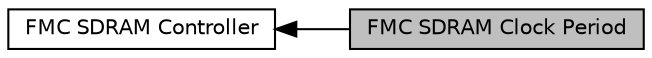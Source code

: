 digraph "FMC SDRAM Clock Period"
{
  edge [fontname="Helvetica",fontsize="10",labelfontname="Helvetica",labelfontsize="10"];
  node [fontname="Helvetica",fontsize="10",shape=record];
  rankdir=LR;
  Node1 [label="FMC SDRAM Controller",height=0.2,width=0.4,color="black", fillcolor="white", style="filled",URL="$group___f_m_c___l_l___s_d_r_a_m___controller.html"];
  Node0 [label="FMC SDRAM Clock Period",height=0.2,width=0.4,color="black", fillcolor="grey75", style="filled", fontcolor="black"];
  Node1->Node0 [shape=plaintext, dir="back", style="solid"];
}
